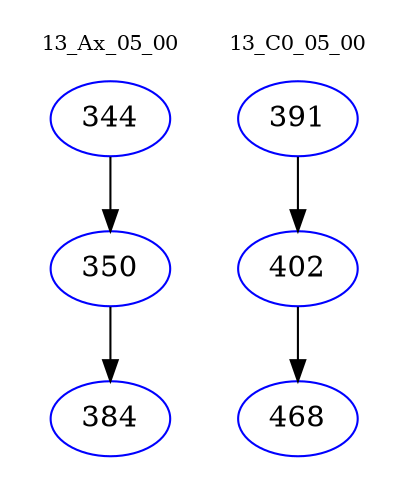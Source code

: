 digraph{
subgraph cluster_0 {
color = white
label = "13_Ax_05_00";
fontsize=10;
T0_344 [label="344", color="blue"]
T0_344 -> T0_350 [color="black"]
T0_350 [label="350", color="blue"]
T0_350 -> T0_384 [color="black"]
T0_384 [label="384", color="blue"]
}
subgraph cluster_1 {
color = white
label = "13_C0_05_00";
fontsize=10;
T1_391 [label="391", color="blue"]
T1_391 -> T1_402 [color="black"]
T1_402 [label="402", color="blue"]
T1_402 -> T1_468 [color="black"]
T1_468 [label="468", color="blue"]
}
}
